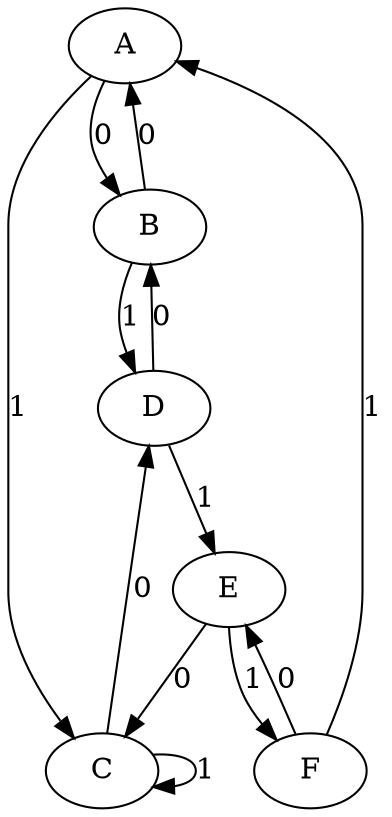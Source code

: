 digraph {
    A -> B [ label = "0" ]
    A -> C [ label = "1" ]
    B -> A [ label = "0" ]
    B -> D [ label = "1" ]
    C -> D [ label = "0" ]
    C -> C [ label = "1" ]
    D -> B [ label = "0" ]
    D -> E [ label = "1" ]
    E -> C [ label = "0" ]
    E -> F [ label = "1" ]
    F -> E [ label = "0" ]
    F -> A [ label = "1" ]
}


